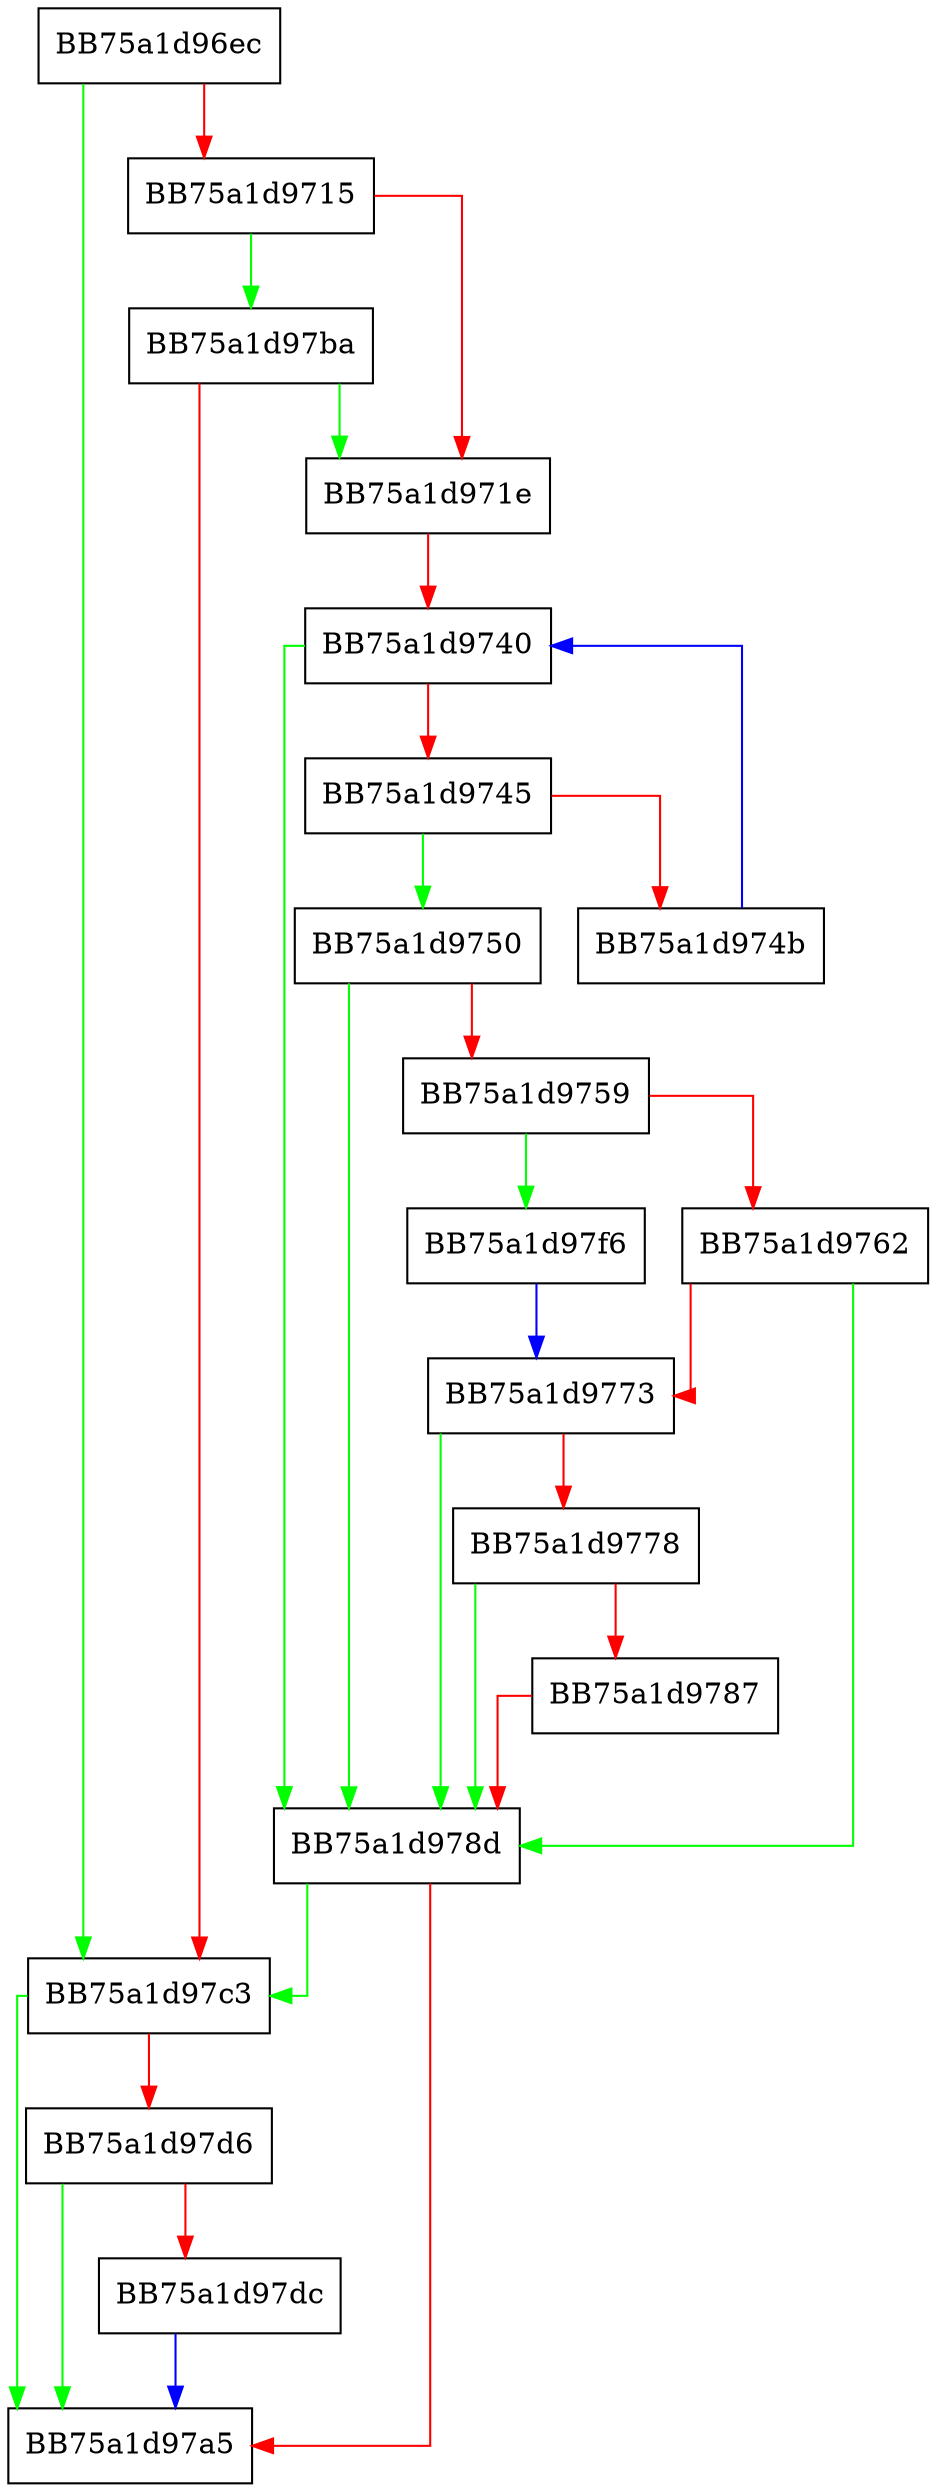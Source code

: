digraph GetDataFromHandle {
  node [shape="box"];
  graph [splines=ortho];
  BB75a1d96ec -> BB75a1d97c3 [color="green"];
  BB75a1d96ec -> BB75a1d9715 [color="red"];
  BB75a1d9715 -> BB75a1d97ba [color="green"];
  BB75a1d9715 -> BB75a1d971e [color="red"];
  BB75a1d971e -> BB75a1d9740 [color="red"];
  BB75a1d9740 -> BB75a1d978d [color="green"];
  BB75a1d9740 -> BB75a1d9745 [color="red"];
  BB75a1d9745 -> BB75a1d9750 [color="green"];
  BB75a1d9745 -> BB75a1d974b [color="red"];
  BB75a1d974b -> BB75a1d9740 [color="blue"];
  BB75a1d9750 -> BB75a1d978d [color="green"];
  BB75a1d9750 -> BB75a1d9759 [color="red"];
  BB75a1d9759 -> BB75a1d97f6 [color="green"];
  BB75a1d9759 -> BB75a1d9762 [color="red"];
  BB75a1d9762 -> BB75a1d978d [color="green"];
  BB75a1d9762 -> BB75a1d9773 [color="red"];
  BB75a1d9773 -> BB75a1d978d [color="green"];
  BB75a1d9773 -> BB75a1d9778 [color="red"];
  BB75a1d9778 -> BB75a1d978d [color="green"];
  BB75a1d9778 -> BB75a1d9787 [color="red"];
  BB75a1d9787 -> BB75a1d978d [color="red"];
  BB75a1d978d -> BB75a1d97c3 [color="green"];
  BB75a1d978d -> BB75a1d97a5 [color="red"];
  BB75a1d97ba -> BB75a1d971e [color="green"];
  BB75a1d97ba -> BB75a1d97c3 [color="red"];
  BB75a1d97c3 -> BB75a1d97a5 [color="green"];
  BB75a1d97c3 -> BB75a1d97d6 [color="red"];
  BB75a1d97d6 -> BB75a1d97a5 [color="green"];
  BB75a1d97d6 -> BB75a1d97dc [color="red"];
  BB75a1d97dc -> BB75a1d97a5 [color="blue"];
  BB75a1d97f6 -> BB75a1d9773 [color="blue"];
}